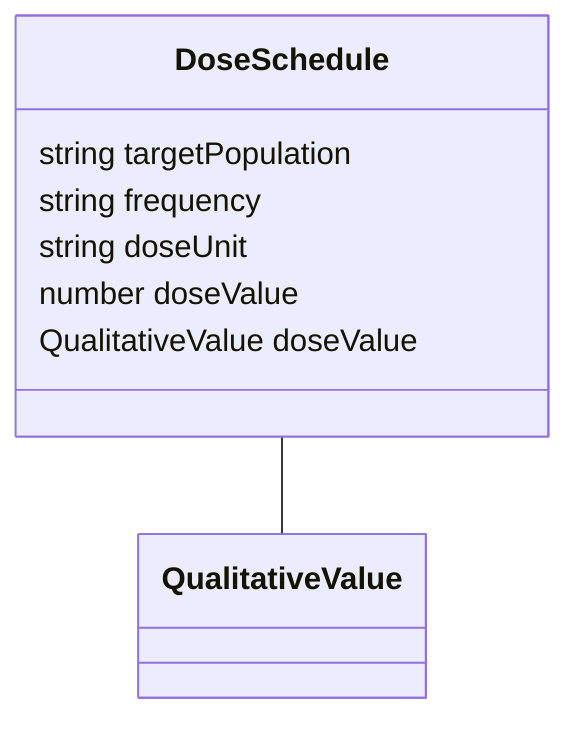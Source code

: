 classDiagram
  DoseSchedule -- QualitativeValue


class DoseSchedule {

  string targetPopulation
  string frequency
  string doseUnit
  number doseValue
  QualitativeValue doseValue

 }